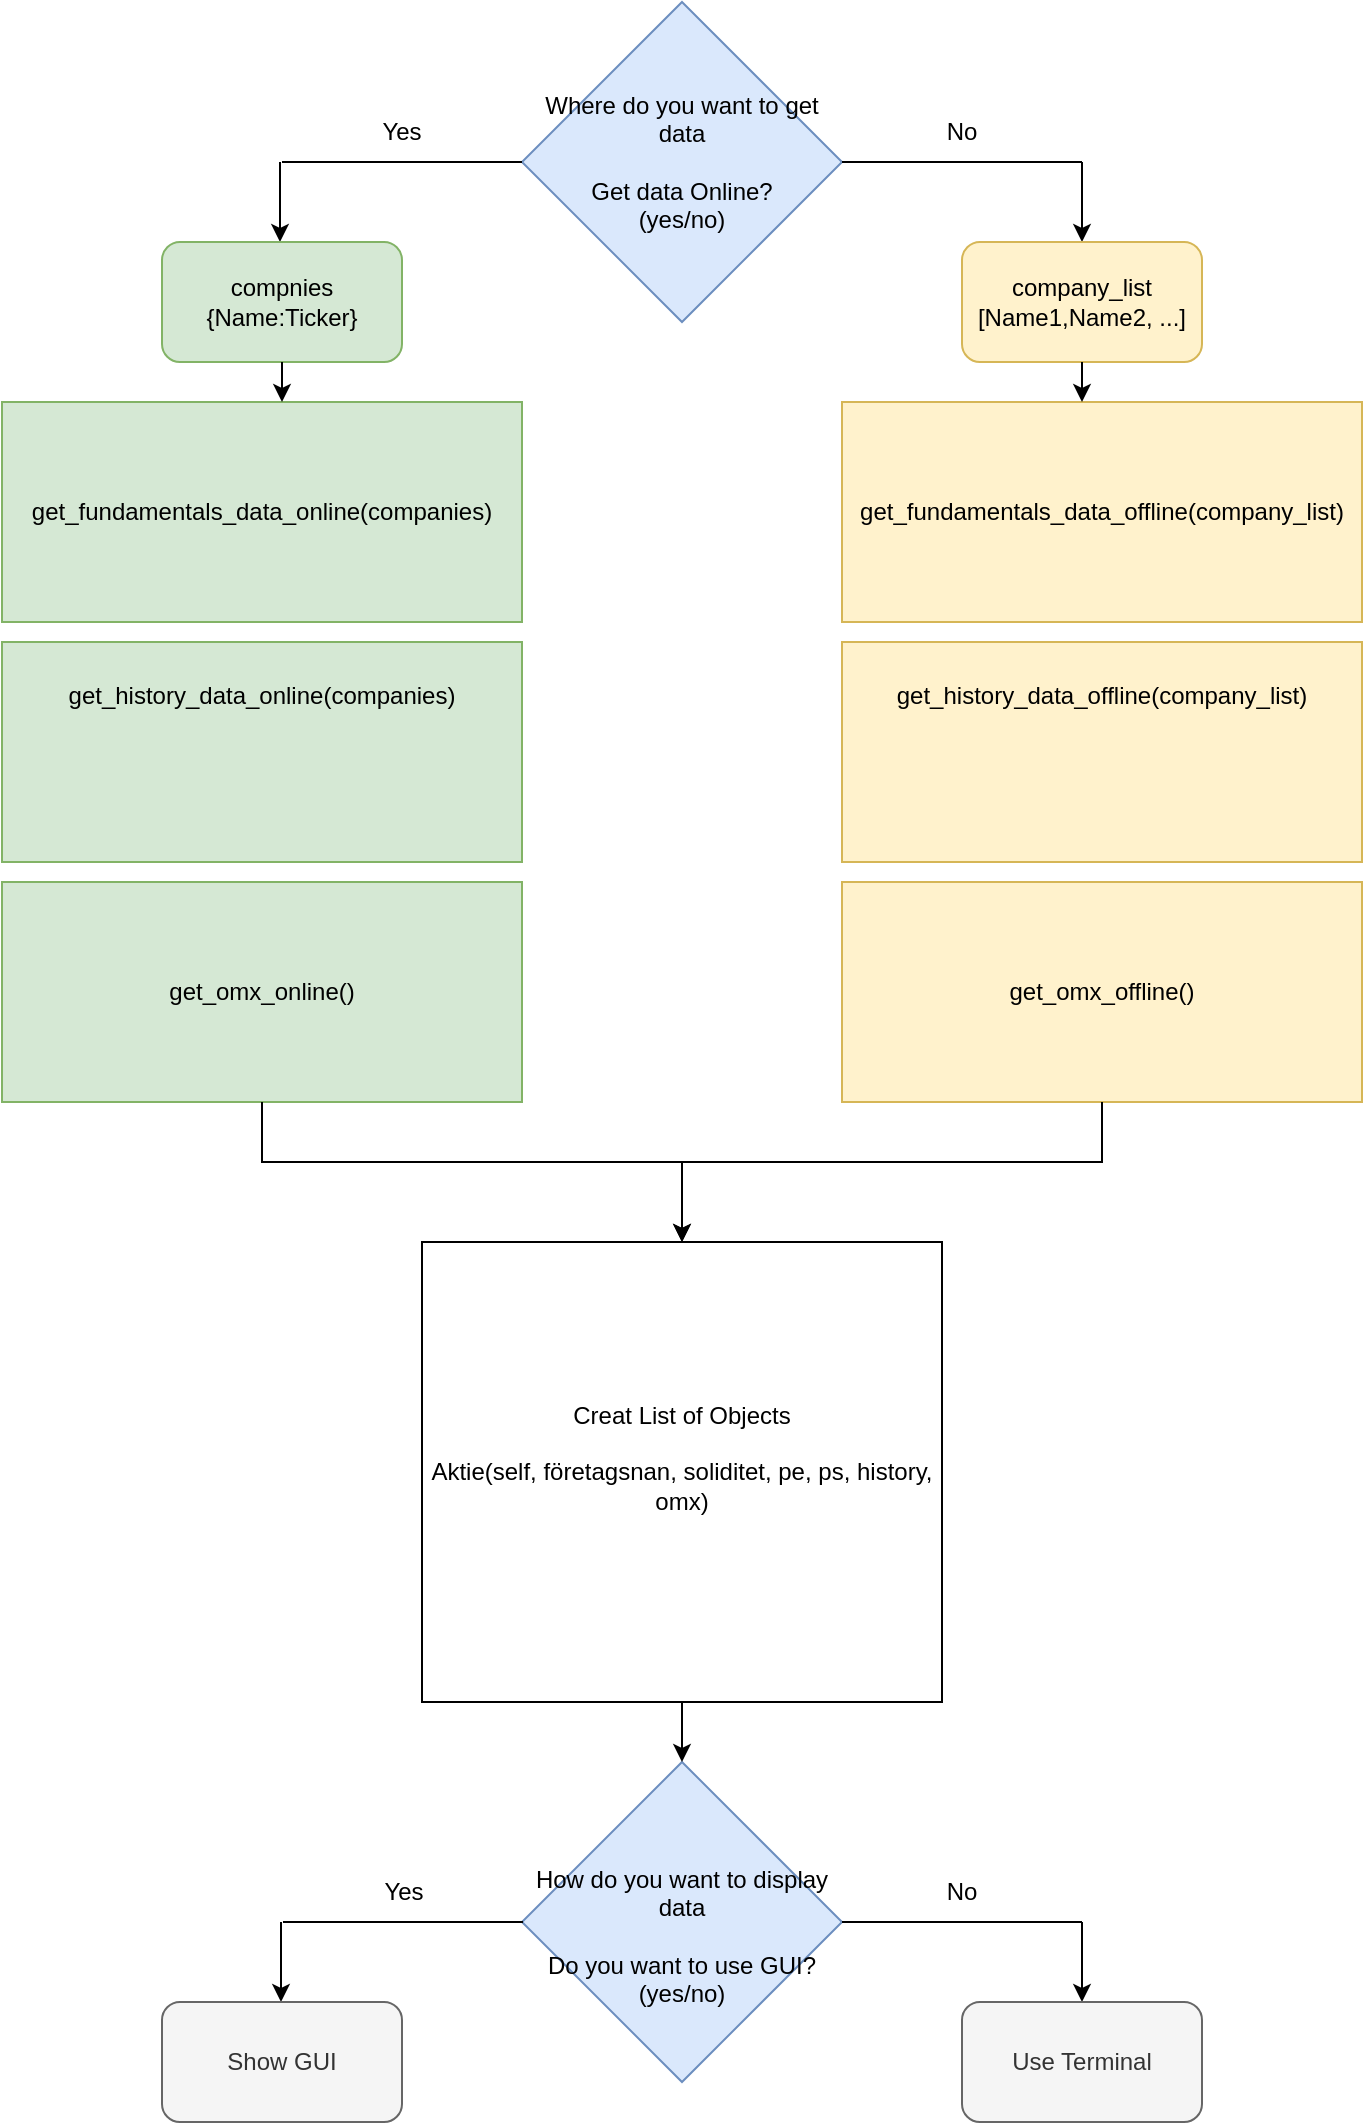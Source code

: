 <mxfile version="20.5.1" type="device"><diagram id="2TaqeKU4vbT1UMHGnEOG" name="Page-1"><mxGraphModel dx="1858" dy="761" grid="1" gridSize="10" guides="1" tooltips="1" connect="1" arrows="1" fold="1" page="1" pageScale="1" pageWidth="827" pageHeight="1169" math="0" shadow="0"><root><mxCell id="0"/><mxCell id="1" parent="0"/><mxCell id="vWJ46y0P_77MxeOW1vSQ-1" value="&lt;div&gt;Where do you want to get data&lt;/div&gt;&lt;div&gt;&lt;br&gt;&lt;/div&gt;&lt;div&gt;Get data Online?&lt;/div&gt;&lt;div&gt;(yes/no)&lt;br&gt;&lt;/div&gt;" style="rhombus;whiteSpace=wrap;html=1;fillColor=#dae8fc;strokeColor=#6c8ebf;" vertex="1" parent="1"><mxGeometry x="320" width="160" height="160" as="geometry"/></mxCell><mxCell id="vWJ46y0P_77MxeOW1vSQ-2" value="" style="endArrow=classic;html=1;rounded=0;" edge="1" parent="1"><mxGeometry width="50" height="50" relative="1" as="geometry"><mxPoint x="600" y="80" as="sourcePoint"/><mxPoint x="600" y="120" as="targetPoint"/></mxGeometry></mxCell><mxCell id="vWJ46y0P_77MxeOW1vSQ-3" value="" style="endArrow=none;html=1;rounded=0;exitX=1;exitY=0.5;exitDx=0;exitDy=0;" edge="1" parent="1" source="vWJ46y0P_77MxeOW1vSQ-1"><mxGeometry width="50" height="50" relative="1" as="geometry"><mxPoint x="390" y="590" as="sourcePoint"/><mxPoint x="600" y="80" as="targetPoint"/><Array as="points"><mxPoint x="600" y="80"/></Array></mxGeometry></mxCell><mxCell id="vWJ46y0P_77MxeOW1vSQ-7" value="&lt;div&gt;get_history_data_offline(company_list)&lt;/div&gt;&lt;div&gt;&lt;br&gt;&lt;/div&gt;&lt;div&gt;&lt;br&gt;&lt;/div&gt;&lt;div&gt;&lt;br&gt;&lt;br&gt;&lt;/div&gt;" style="rounded=0;whiteSpace=wrap;html=1;fillColor=#fff2cc;strokeColor=#d6b656;" vertex="1" parent="1"><mxGeometry x="480" y="320" width="260" height="110" as="geometry"/></mxCell><mxCell id="vWJ46y0P_77MxeOW1vSQ-9" value="&lt;div&gt;get_fundamentals_data_online(companies)&lt;/div&gt;" style="rounded=0;whiteSpace=wrap;html=1;fillColor=#d5e8d4;strokeColor=#82b366;" vertex="1" parent="1"><mxGeometry x="60" y="200" width="260" height="110" as="geometry"/></mxCell><mxCell id="vWJ46y0P_77MxeOW1vSQ-10" value="&lt;div&gt;get_fundamentals_data_offline(company_list)&lt;/div&gt;" style="rounded=0;whiteSpace=wrap;html=1;fillColor=#fff2cc;strokeColor=#d6b656;" vertex="1" parent="1"><mxGeometry x="480" y="200" width="260" height="110" as="geometry"/></mxCell><mxCell id="vWJ46y0P_77MxeOW1vSQ-12" value="&lt;div&gt;get_omx_offline()&lt;/div&gt;" style="rounded=0;whiteSpace=wrap;html=1;fillColor=#fff2cc;strokeColor=#d6b656;" vertex="1" parent="1"><mxGeometry x="480" y="440" width="260" height="110" as="geometry"/></mxCell><mxCell id="vWJ46y0P_77MxeOW1vSQ-13" value="" style="endArrow=classic;html=1;rounded=0;" edge="1" parent="1"><mxGeometry width="50" height="50" relative="1" as="geometry"><mxPoint x="199" y="80" as="sourcePoint"/><mxPoint x="199" y="120" as="targetPoint"/></mxGeometry></mxCell><mxCell id="vWJ46y0P_77MxeOW1vSQ-14" value="" style="endArrow=none;html=1;rounded=0;exitX=0;exitY=0.5;exitDx=0;exitDy=0;" edge="1" parent="1" source="vWJ46y0P_77MxeOW1vSQ-1"><mxGeometry width="50" height="50" relative="1" as="geometry"><mxPoint x="127.89" y="100.0" as="sourcePoint"/><mxPoint x="200" y="80" as="targetPoint"/><Array as="points"/></mxGeometry></mxCell><mxCell id="vWJ46y0P_77MxeOW1vSQ-15" value="Yes" style="text;html=1;strokeColor=none;fillColor=none;align=center;verticalAlign=middle;whiteSpace=wrap;rounded=0;" vertex="1" parent="1"><mxGeometry x="230" y="50" width="60" height="30" as="geometry"/></mxCell><mxCell id="vWJ46y0P_77MxeOW1vSQ-16" value="&lt;div&gt;get_history_data_online(companies)&lt;/div&gt;&lt;div&gt;&lt;br&gt;&lt;/div&gt;&lt;div&gt;&lt;br&gt;&lt;/div&gt;&lt;div&gt;&lt;br&gt;&lt;/div&gt;&lt;div&gt;&lt;br&gt;&lt;/div&gt;" style="rounded=0;whiteSpace=wrap;html=1;fillColor=#d5e8d4;strokeColor=#82b366;" vertex="1" parent="1"><mxGeometry x="60" y="320" width="260" height="110" as="geometry"/></mxCell><mxCell id="vWJ46y0P_77MxeOW1vSQ-17" value="&lt;div&gt;get_omx_online()&lt;/div&gt;" style="rounded=0;whiteSpace=wrap;html=1;fillColor=#d5e8d4;strokeColor=#82b366;" vertex="1" parent="1"><mxGeometry x="60" y="440" width="260" height="110" as="geometry"/></mxCell><mxCell id="vWJ46y0P_77MxeOW1vSQ-18" value="No" style="text;html=1;strokeColor=none;fillColor=none;align=center;verticalAlign=middle;whiteSpace=wrap;rounded=0;" vertex="1" parent="1"><mxGeometry x="510" y="50" width="60" height="30" as="geometry"/></mxCell><mxCell id="vWJ46y0P_77MxeOW1vSQ-19" value="&lt;div&gt;compnies &lt;br&gt;&lt;/div&gt;&lt;div&gt;{Name:Ticker}&lt;br&gt;&lt;/div&gt;" style="rounded=1;whiteSpace=wrap;html=1;fillColor=#d5e8d4;strokeColor=#82b366;" vertex="1" parent="1"><mxGeometry x="140" y="120" width="120" height="60" as="geometry"/></mxCell><mxCell id="vWJ46y0P_77MxeOW1vSQ-20" value="&lt;div&gt;company_list &lt;br&gt;&lt;/div&gt;&lt;div&gt;[Name1,Name2, ...]&lt;br&gt;&lt;/div&gt;" style="rounded=1;whiteSpace=wrap;html=1;fillColor=#fff2cc;strokeColor=#d6b656;" vertex="1" parent="1"><mxGeometry x="540" y="120" width="120" height="60" as="geometry"/></mxCell><mxCell id="vWJ46y0P_77MxeOW1vSQ-21" value="" style="endArrow=classic;html=1;rounded=0;exitX=0.5;exitY=1;exitDx=0;exitDy=0;" edge="1" parent="1" source="vWJ46y0P_77MxeOW1vSQ-19"><mxGeometry width="50" height="50" relative="1" as="geometry"><mxPoint x="550" y="340" as="sourcePoint"/><mxPoint x="200" y="200" as="targetPoint"/></mxGeometry></mxCell><mxCell id="vWJ46y0P_77MxeOW1vSQ-22" value="" style="endArrow=classic;html=1;rounded=0;exitX=0.5;exitY=1;exitDx=0;exitDy=0;" edge="1" parent="1" source="vWJ46y0P_77MxeOW1vSQ-20"><mxGeometry width="50" height="50" relative="1" as="geometry"><mxPoint x="210" y="190.0" as="sourcePoint"/><mxPoint x="600" y="200" as="targetPoint"/><Array as="points"/></mxGeometry></mxCell><mxCell id="vWJ46y0P_77MxeOW1vSQ-23" value="&lt;div&gt;&lt;br&gt;&lt;/div&gt;&lt;div&gt;How do you want to display data&lt;/div&gt;&lt;div&gt;&lt;br&gt;&lt;/div&gt;&lt;div&gt;Do you want to use GUI?&lt;/div&gt;&lt;div&gt;(yes/no)&lt;br&gt;&lt;/div&gt;" style="rhombus;whiteSpace=wrap;html=1;fillColor=#dae8fc;strokeColor=#6c8ebf;" vertex="1" parent="1"><mxGeometry x="320" y="880" width="160" height="160" as="geometry"/></mxCell><mxCell id="vWJ46y0P_77MxeOW1vSQ-24" value="" style="endArrow=classic;html=1;rounded=0;exitX=0.5;exitY=1;exitDx=0;exitDy=0;" edge="1" parent="1" source="vWJ46y0P_77MxeOW1vSQ-17"><mxGeometry width="50" height="50" relative="1" as="geometry"><mxPoint x="550" y="500" as="sourcePoint"/><mxPoint x="400" y="620" as="targetPoint"/><Array as="points"><mxPoint x="190" y="580"/><mxPoint x="400" y="580"/></Array></mxGeometry></mxCell><mxCell id="vWJ46y0P_77MxeOW1vSQ-25" value="" style="endArrow=classic;html=1;rounded=0;exitX=0.5;exitY=1;exitDx=0;exitDy=0;entryX=0.5;entryY=0;entryDx=0;entryDy=0;" edge="1" parent="1" source="vWJ46y0P_77MxeOW1vSQ-12" target="vWJ46y0P_77MxeOW1vSQ-26"><mxGeometry width="50" height="50" relative="1" as="geometry"><mxPoint x="495" y="590" as="sourcePoint"/><mxPoint x="400" y="620" as="targetPoint"/><Array as="points"><mxPoint x="610" y="580"/><mxPoint x="400" y="580"/></Array></mxGeometry></mxCell><mxCell id="vWJ46y0P_77MxeOW1vSQ-26" value="&lt;div&gt;Creat List of Objects&lt;/div&gt;&lt;div&gt;&lt;br&gt;&lt;/div&gt;&lt;div&gt;Aktie(self, företagsnan, soliditet, pe, ps, history, omx)&lt;br&gt;&lt;/div&gt;&lt;div&gt;&lt;br&gt;&lt;/div&gt;" style="rounded=0;whiteSpace=wrap;html=1;" vertex="1" parent="1"><mxGeometry x="270" y="620" width="260" height="230" as="geometry"/></mxCell><mxCell id="vWJ46y0P_77MxeOW1vSQ-28" value="" style="endArrow=classic;html=1;rounded=0;exitX=0.5;exitY=1;exitDx=0;exitDy=0;entryX=0.5;entryY=0;entryDx=0;entryDy=0;" edge="1" parent="1" source="vWJ46y0P_77MxeOW1vSQ-26" target="vWJ46y0P_77MxeOW1vSQ-23"><mxGeometry width="50" height="50" relative="1" as="geometry"><mxPoint x="550" y="950" as="sourcePoint"/><mxPoint x="600" y="900" as="targetPoint"/></mxGeometry></mxCell><mxCell id="vWJ46y0P_77MxeOW1vSQ-29" value="" style="endArrow=classic;html=1;rounded=0;" edge="1" parent="1"><mxGeometry width="50" height="50" relative="1" as="geometry"><mxPoint x="199.5" y="960.0" as="sourcePoint"/><mxPoint x="199.5" y="1000.0" as="targetPoint"/></mxGeometry></mxCell><mxCell id="vWJ46y0P_77MxeOW1vSQ-30" value="" style="endArrow=none;html=1;rounded=0;exitX=0;exitY=0.5;exitDx=0;exitDy=0;" edge="1" parent="1"><mxGeometry width="50" height="50" relative="1" as="geometry"><mxPoint x="320.5" y="960.0" as="sourcePoint"/><mxPoint x="200.5" y="960.0" as="targetPoint"/><Array as="points"/></mxGeometry></mxCell><mxCell id="vWJ46y0P_77MxeOW1vSQ-31" value="Yes" style="text;html=1;strokeColor=none;fillColor=none;align=center;verticalAlign=middle;whiteSpace=wrap;rounded=0;" vertex="1" parent="1"><mxGeometry x="230.5" y="930" width="60" height="30" as="geometry"/></mxCell><mxCell id="vWJ46y0P_77MxeOW1vSQ-32" value="" style="endArrow=classic;html=1;rounded=0;" edge="1" parent="1"><mxGeometry width="50" height="50" relative="1" as="geometry"><mxPoint x="600" y="960.0" as="sourcePoint"/><mxPoint x="600" y="1000.0" as="targetPoint"/></mxGeometry></mxCell><mxCell id="vWJ46y0P_77MxeOW1vSQ-33" value="" style="endArrow=none;html=1;rounded=0;exitX=1;exitY=0.5;exitDx=0;exitDy=0;" edge="1" parent="1"><mxGeometry width="50" height="50" relative="1" as="geometry"><mxPoint x="480" y="960.0" as="sourcePoint"/><mxPoint x="600" y="960.0" as="targetPoint"/><Array as="points"><mxPoint x="600" y="960"/></Array></mxGeometry></mxCell><mxCell id="vWJ46y0P_77MxeOW1vSQ-34" value="No" style="text;html=1;strokeColor=none;fillColor=none;align=center;verticalAlign=middle;whiteSpace=wrap;rounded=0;" vertex="1" parent="1"><mxGeometry x="510" y="930" width="60" height="30" as="geometry"/></mxCell><mxCell id="vWJ46y0P_77MxeOW1vSQ-35" value="Show GUI" style="rounded=1;whiteSpace=wrap;html=1;fillColor=#f5f5f5;fontColor=#333333;strokeColor=#666666;" vertex="1" parent="1"><mxGeometry x="140" y="1000" width="120" height="60" as="geometry"/></mxCell><mxCell id="vWJ46y0P_77MxeOW1vSQ-36" value="Use Terminal" style="rounded=1;whiteSpace=wrap;html=1;fillColor=#f5f5f5;fontColor=#333333;strokeColor=#666666;" vertex="1" parent="1"><mxGeometry x="540" y="1000" width="120" height="60" as="geometry"/></mxCell></root></mxGraphModel></diagram></mxfile>